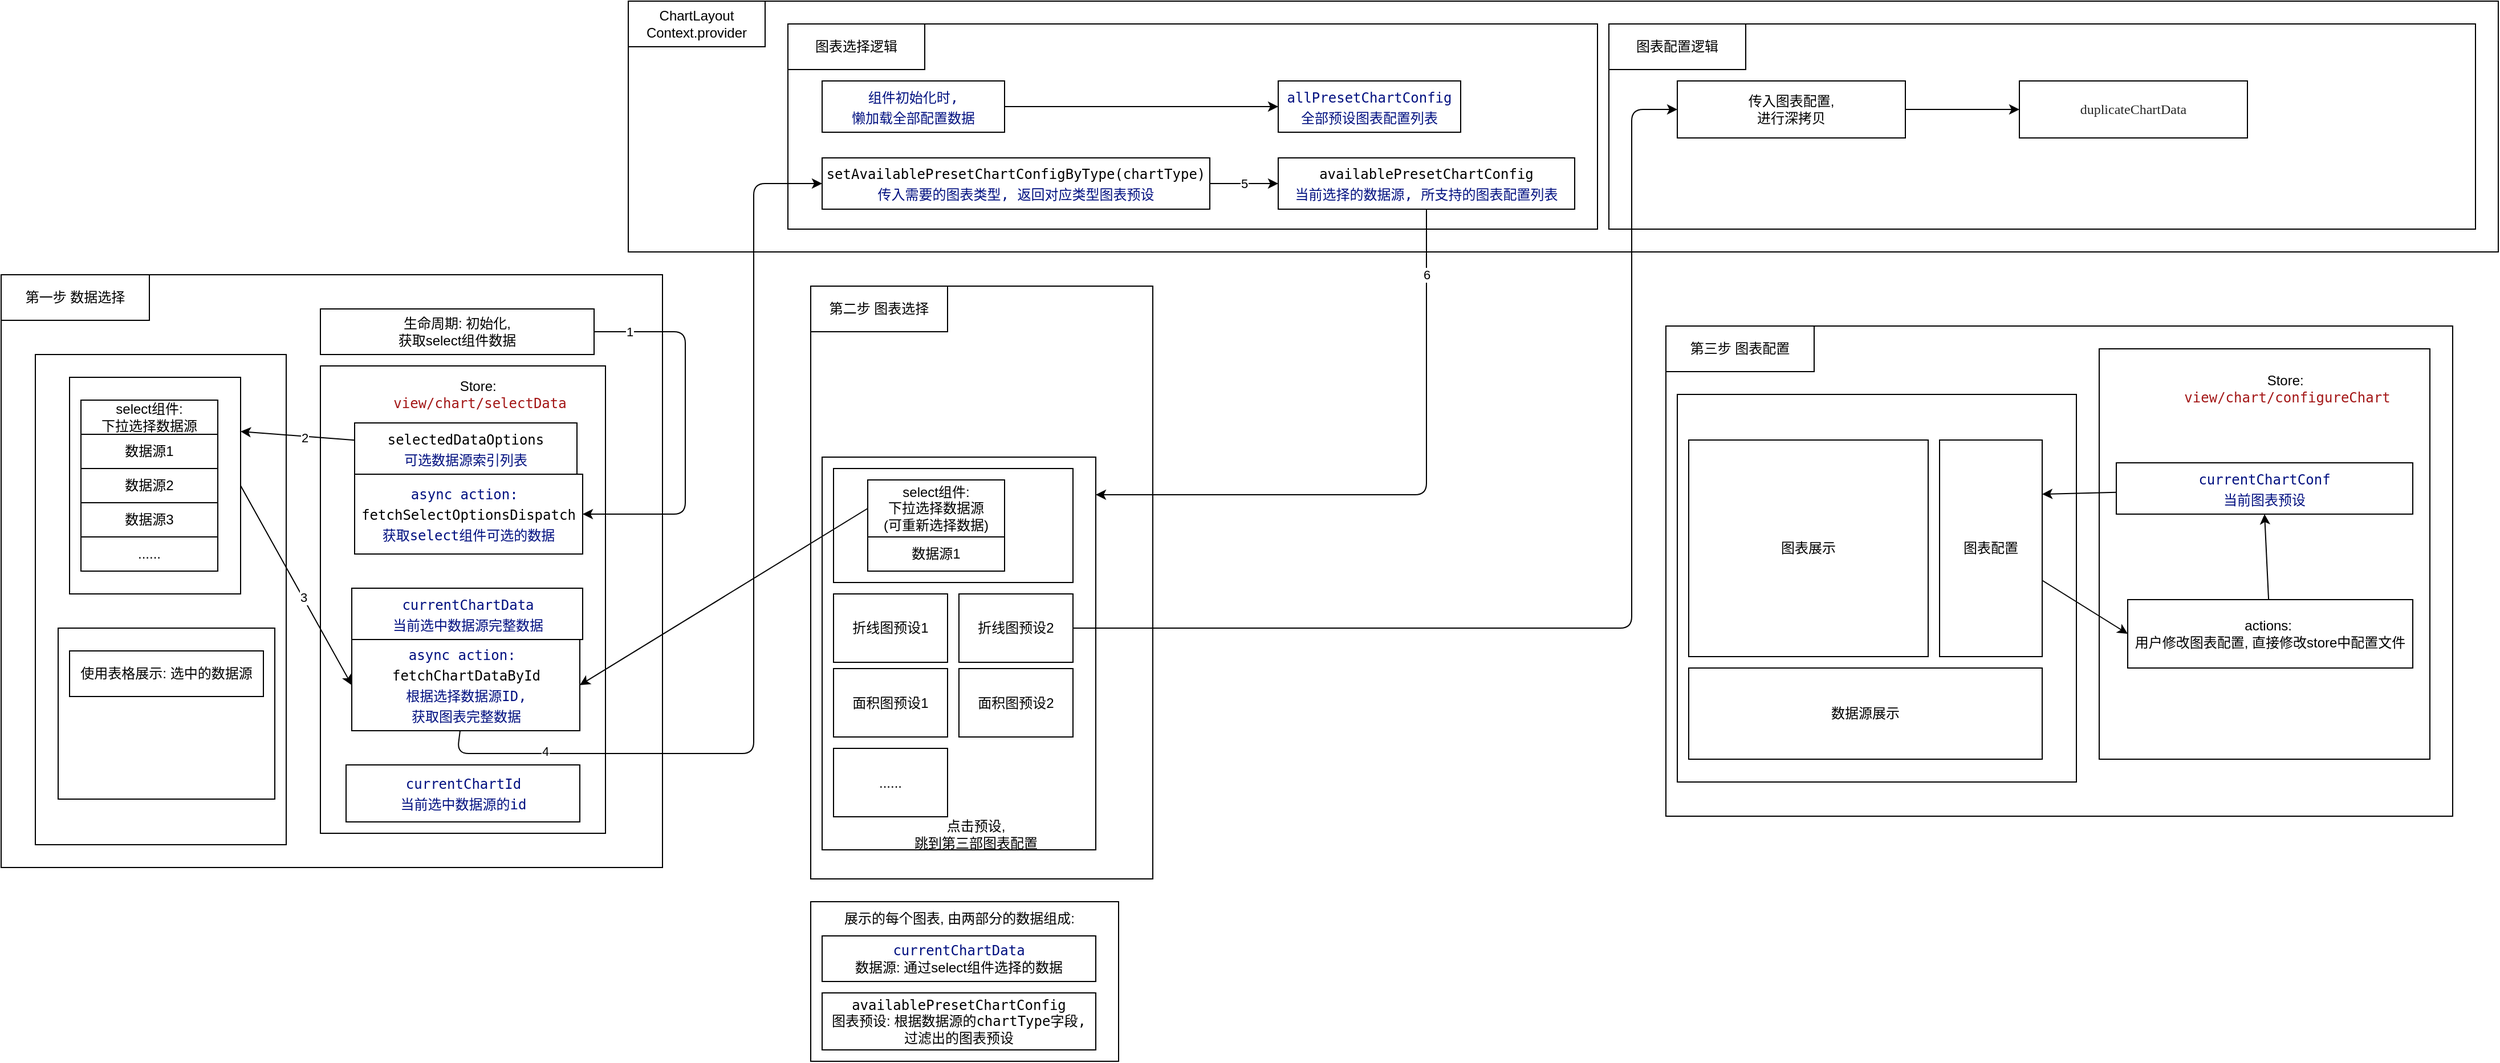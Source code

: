 <mxfile>
    <diagram id="_ERIA1zSipQTDJqZzZRD" name="第 1 页">
        <mxGraphModel dx="2125" dy="2286" grid="1" gridSize="10" guides="1" tooltips="1" connect="1" arrows="1" fold="1" page="1" pageScale="1" pageWidth="827" pageHeight="1169" math="0" shadow="0">
            <root>
                <mxCell id="0"/>
                <mxCell id="1" parent="0"/>
                <mxCell id="17" value="" style="rounded=0;whiteSpace=wrap;html=1;" parent="1" vertex="1">
                    <mxGeometry x="40" y="200" width="580" height="520" as="geometry"/>
                </mxCell>
                <mxCell id="16" value="第一步 数据选择" style="rounded=0;whiteSpace=wrap;html=1;" parent="1" vertex="1">
                    <mxGeometry x="40" y="200" width="130" height="40" as="geometry"/>
                </mxCell>
                <mxCell id="26" value="" style="rounded=0;whiteSpace=wrap;html=1;" parent="1" vertex="1">
                    <mxGeometry x="320" y="280" width="250" height="410" as="geometry"/>
                </mxCell>
                <mxCell id="27" value="Store:&amp;nbsp;&lt;br&gt;&lt;span style=&quot;color: rgb(163, 21, 21); background-color: rgb(255, 255, 255); font-family: &amp;quot;Input Mono&amp;quot;, &amp;quot;Fira Code&amp;quot;, monospace, Menlo, Monaco, &amp;quot;Courier New&amp;quot;, monospace;&quot;&gt;view/chart/selectData&lt;/span&gt;" style="text;html=1;strokeColor=none;fillColor=none;align=center;verticalAlign=middle;whiteSpace=wrap;rounded=0;" parent="1" vertex="1">
                    <mxGeometry x="345" y="280" width="230" height="50" as="geometry"/>
                </mxCell>
                <mxCell id="28" value="&lt;div style=&quot;color: rgb(59, 59, 59); background-color: rgb(255, 255, 255); font-family: &amp;quot;Input Mono&amp;quot;, &amp;quot;Fira Code&amp;quot;, monospace, Menlo, Monaco, &amp;quot;Courier New&amp;quot;, monospace; line-height: 18px;&quot;&gt;&lt;div style=&quot;color: rgb(0, 0, 0); line-height: 18px;&quot;&gt;selectedDataOptions&lt;/div&gt;&lt;/div&gt;&lt;div style=&quot;color: rgb(59, 59, 59); background-color: rgb(255, 255, 255); font-family: &amp;quot;Input Mono&amp;quot;, &amp;quot;Fira Code&amp;quot;, monospace, Menlo, Monaco, &amp;quot;Courier New&amp;quot;, monospace; line-height: 18px;&quot;&gt;&lt;span style=&quot;color: rgb(0, 16, 128);&quot;&gt;可选数据源索引列表&lt;/span&gt;&lt;span style=&quot;color: rgb(0, 16, 128);&quot;&gt;&lt;br&gt;&lt;/span&gt;&lt;/div&gt;" style="rounded=0;whiteSpace=wrap;html=1;" parent="1" vertex="1">
                    <mxGeometry x="350" y="330" width="195" height="45" as="geometry"/>
                </mxCell>
                <mxCell id="30" value="&lt;div style=&quot;background-color: rgb(255, 255, 255); font-family: &amp;quot;Input Mono&amp;quot;, &amp;quot;Fira Code&amp;quot;, monospace, Menlo, Monaco, &amp;quot;Courier New&amp;quot;, monospace; line-height: 18px;&quot;&gt;&lt;div style=&quot;color: rgb(59, 59, 59); line-height: 18px;&quot;&gt;&lt;span style=&quot;color: #001080;&quot;&gt;currentChartData&lt;/span&gt;&lt;/div&gt;&lt;/div&gt;&lt;div style=&quot;background-color: rgb(255, 255, 255); font-family: &amp;quot;Input Mono&amp;quot;, &amp;quot;Fira Code&amp;quot;, monospace, Menlo, Monaco, &amp;quot;Courier New&amp;quot;, monospace; line-height: 18px;&quot;&gt;&lt;font color=&quot;#001080&quot;&gt;当前选中数据源完整数据&lt;/font&gt;&lt;/div&gt;" style="rounded=0;whiteSpace=wrap;html=1;" parent="1" vertex="1">
                    <mxGeometry x="347.5" y="475" width="202.5" height="45" as="geometry"/>
                </mxCell>
                <mxCell id="39" value="&lt;div style=&quot;background-color: rgb(255, 255, 255); font-family: &amp;quot;Input Mono&amp;quot;, &amp;quot;Fira Code&amp;quot;, monospace, Menlo, Monaco, &amp;quot;Courier New&amp;quot;, monospace; line-height: 18px;&quot;&gt;&lt;div style=&quot;color: rgb(59, 59, 59); line-height: 18px;&quot;&gt;&lt;div style=&quot;line-height: 18px;&quot;&gt;&lt;span style=&quot;color: #001080;&quot;&gt;currentChartId&lt;/span&gt;&lt;/div&gt;&lt;/div&gt;&lt;/div&gt;&lt;div style=&quot;background-color: rgb(255, 255, 255); font-family: &amp;quot;Input Mono&amp;quot;, &amp;quot;Fira Code&amp;quot;, monospace, Menlo, Monaco, &amp;quot;Courier New&amp;quot;, monospace; line-height: 18px;&quot;&gt;&lt;font color=&quot;#001080&quot;&gt;当前选中数据源的id&lt;/font&gt;&lt;/div&gt;" style="rounded=0;whiteSpace=wrap;html=1;" parent="1" vertex="1">
                    <mxGeometry x="342.5" y="630" width="205" height="50" as="geometry"/>
                </mxCell>
                <mxCell id="40" value="" style="rounded=0;whiteSpace=wrap;html=1;" parent="1" vertex="1">
                    <mxGeometry x="750" y="210" width="300" height="520" as="geometry"/>
                </mxCell>
                <mxCell id="41" value="第二步 图表选择" style="rounded=0;whiteSpace=wrap;html=1;" parent="1" vertex="1">
                    <mxGeometry x="750" y="210" width="120" height="40" as="geometry"/>
                </mxCell>
                <mxCell id="70" value="" style="rounded=0;whiteSpace=wrap;html=1;fontSize=12;" parent="1" vertex="1">
                    <mxGeometry x="760" y="360" width="240" height="344.5" as="geometry"/>
                </mxCell>
                <mxCell id="57" value="折线图预设1" style="rounded=0;whiteSpace=wrap;html=1;" parent="1" vertex="1">
                    <mxGeometry x="770" y="480" width="100" height="60" as="geometry"/>
                </mxCell>
                <mxCell id="58" value="折线图预设2" style="rounded=0;whiteSpace=wrap;html=1;" parent="1" vertex="1">
                    <mxGeometry x="880" y="480" width="100" height="60" as="geometry"/>
                </mxCell>
                <mxCell id="62" value="面积图预设1" style="rounded=0;whiteSpace=wrap;html=1;" parent="1" vertex="1">
                    <mxGeometry x="770" y="545.5" width="100" height="60" as="geometry"/>
                </mxCell>
                <mxCell id="63" value="面积图预设2" style="rounded=0;whiteSpace=wrap;html=1;" parent="1" vertex="1">
                    <mxGeometry x="880" y="545.5" width="100" height="60" as="geometry"/>
                </mxCell>
                <mxCell id="65" value="......" style="rounded=0;whiteSpace=wrap;html=1;" parent="1" vertex="1">
                    <mxGeometry x="770" y="615.5" width="100" height="60" as="geometry"/>
                </mxCell>
                <mxCell id="86" value="" style="rounded=0;whiteSpace=wrap;html=1;" parent="1" vertex="1">
                    <mxGeometry x="1500" y="245" width="690" height="430" as="geometry"/>
                </mxCell>
                <mxCell id="87" value="第三步 图表配置" style="rounded=0;whiteSpace=wrap;html=1;" parent="1" vertex="1">
                    <mxGeometry x="1500" y="245" width="130" height="40" as="geometry"/>
                </mxCell>
                <mxCell id="88" value="" style="rounded=0;whiteSpace=wrap;html=1;" parent="1" vertex="1">
                    <mxGeometry x="1880" y="265" width="290" height="360" as="geometry"/>
                </mxCell>
                <mxCell id="89" value="Store:&amp;nbsp;&lt;br&gt;&lt;span style=&quot;color: rgb(163, 21, 21); background-color: rgb(255, 255, 255); font-family: &amp;quot;Input Mono&amp;quot;, &amp;quot;Fira Code&amp;quot;, monospace, Menlo, Monaco, &amp;quot;Courier New&amp;quot;, monospace;&quot;&gt;view/chart/&lt;/span&gt;&lt;font face=&quot;Input Mono, Fira Code, monospace, Menlo, Monaco, Courier New, monospace&quot; color=&quot;#a31515&quot;&gt;configureChart&lt;/font&gt;" style="text;html=1;strokeColor=none;fillColor=none;align=center;verticalAlign=middle;whiteSpace=wrap;rounded=0;" parent="1" vertex="1">
                    <mxGeometry x="1930" y="275" width="230" height="50" as="geometry"/>
                </mxCell>
                <mxCell id="90" value="&lt;div style=&quot;background-color: rgb(255, 255, 255); font-family: &amp;quot;Input Mono&amp;quot;, &amp;quot;Fira Code&amp;quot;, monospace, Menlo, Monaco, &amp;quot;Courier New&amp;quot;, monospace; line-height: 18px;&quot;&gt;&lt;div style=&quot;line-height: 18px;&quot;&gt;&lt;font color=&quot;#001080&quot;&gt;currentChartConf&lt;/font&gt;&lt;/div&gt;&lt;/div&gt;&lt;div style=&quot;background-color: rgb(255, 255, 255); font-family: &amp;quot;Input Mono&amp;quot;, &amp;quot;Fira Code&amp;quot;, monospace, Menlo, Monaco, &amp;quot;Courier New&amp;quot;, monospace; line-height: 18px;&quot;&gt;&lt;font color=&quot;#001080&quot;&gt;当前图表预设&lt;/font&gt;&lt;/div&gt;" style="rounded=0;whiteSpace=wrap;html=1;" parent="1" vertex="1">
                    <mxGeometry x="1895" y="365" width="260" height="45" as="geometry"/>
                </mxCell>
                <mxCell id="94" value="" style="rounded=0;whiteSpace=wrap;html=1;fontSize=12;" parent="1" vertex="1">
                    <mxGeometry x="1510" y="305" width="350" height="340" as="geometry"/>
                </mxCell>
                <mxCell id="99" value="图表展示" style="rounded=0;whiteSpace=wrap;html=1;" parent="1" vertex="1">
                    <mxGeometry x="1520" y="345" width="210" height="190" as="geometry"/>
                </mxCell>
                <mxCell id="108" style="edgeStyle=none;html=1;entryX=0;entryY=0.5;entryDx=0;entryDy=0;fontSize=12;" parent="1" source="101" target="107" edge="1">
                    <mxGeometry relative="1" as="geometry"/>
                </mxCell>
                <mxCell id="101" value="图表配置" style="rounded=0;whiteSpace=wrap;html=1;" parent="1" vertex="1">
                    <mxGeometry x="1740" y="345" width="90" height="190" as="geometry"/>
                </mxCell>
                <mxCell id="102" value="数据源展示" style="rounded=0;whiteSpace=wrap;html=1;" parent="1" vertex="1">
                    <mxGeometry x="1520" y="545" width="310" height="80" as="geometry"/>
                </mxCell>
                <mxCell id="103" style="edgeStyle=none;html=1;entryX=1;entryY=0.25;entryDx=0;entryDy=0;fontSize=12;" parent="1" source="90" target="101" edge="1">
                    <mxGeometry relative="1" as="geometry"/>
                </mxCell>
                <mxCell id="106" value="点击预设, &lt;br&gt;跳到第三部图表配置" style="text;html=1;strokeColor=none;fillColor=none;align=center;verticalAlign=middle;whiteSpace=wrap;rounded=0;fontSize=12;" parent="1" vertex="1">
                    <mxGeometry x="830" y="675.5" width="130" height="30" as="geometry"/>
                </mxCell>
                <mxCell id="109" style="edgeStyle=none;html=1;entryX=0.5;entryY=1;entryDx=0;entryDy=0;fontSize=12;" parent="1" source="107" target="90" edge="1">
                    <mxGeometry relative="1" as="geometry"/>
                </mxCell>
                <mxCell id="111" value="" style="rounded=0;whiteSpace=wrap;html=1;" parent="1" vertex="1">
                    <mxGeometry x="70" y="270" width="220" height="430" as="geometry"/>
                </mxCell>
                <mxCell id="107" value="&lt;font style=&quot;font-size: 12px;&quot;&gt;actions:&amp;nbsp;&lt;br&gt;用户修改图表配置, 直接修改store中配置文件&lt;br&gt;&lt;/font&gt;" style="rounded=0;whiteSpace=wrap;html=1;fontSize=10;" parent="1" vertex="1">
                    <mxGeometry x="1905" y="485" width="250" height="60" as="geometry"/>
                </mxCell>
                <mxCell id="141" style="edgeStyle=none;html=1;exitX=1;exitY=0.5;exitDx=0;exitDy=0;entryX=0;entryY=0.5;entryDx=0;entryDy=0;" parent="1" source="18" target="139" edge="1">
                    <mxGeometry relative="1" as="geometry"/>
                </mxCell>
                <mxCell id="160" value="3" style="edgeLabel;html=1;align=center;verticalAlign=middle;resizable=0;points=[];" parent="141" vertex="1" connectable="0">
                    <mxGeometry x="0.116" relative="1" as="geometry">
                        <mxPoint as="offset"/>
                    </mxGeometry>
                </mxCell>
                <mxCell id="18" value="" style="rounded=0;whiteSpace=wrap;html=1;" parent="1" vertex="1">
                    <mxGeometry x="100" y="290" width="150" height="190" as="geometry"/>
                </mxCell>
                <mxCell id="20" value="数据源2" style="rounded=0;whiteSpace=wrap;html=1;" parent="1" vertex="1">
                    <mxGeometry x="110" y="370" width="120" height="30" as="geometry"/>
                </mxCell>
                <mxCell id="21" value="数据源3" style="rounded=0;whiteSpace=wrap;html=1;" parent="1" vertex="1">
                    <mxGeometry x="110" y="400" width="120" height="30" as="geometry"/>
                </mxCell>
                <mxCell id="23" value="......" style="rounded=0;whiteSpace=wrap;html=1;" parent="1" vertex="1">
                    <mxGeometry x="110" y="430" width="120" height="30" as="geometry"/>
                </mxCell>
                <mxCell id="24" value="select组件: &lt;br&gt;下拉选择数据源" style="rounded=0;whiteSpace=wrap;html=1;" parent="1" vertex="1">
                    <mxGeometry x="110" y="310" width="120" height="30" as="geometry"/>
                </mxCell>
                <mxCell id="29" style="edgeStyle=none;html=1;entryX=1;entryY=0.25;entryDx=0;entryDy=0;" parent="1" source="28" target="18" edge="1">
                    <mxGeometry relative="1" as="geometry"/>
                </mxCell>
                <mxCell id="159" value="2" style="edgeLabel;html=1;align=center;verticalAlign=middle;resizable=0;points=[];" parent="29" vertex="1" connectable="0">
                    <mxGeometry x="-0.115" y="1" relative="1" as="geometry">
                        <mxPoint as="offset"/>
                    </mxGeometry>
                </mxCell>
                <mxCell id="36" value="" style="rounded=0;whiteSpace=wrap;html=1;" parent="1" vertex="1">
                    <mxGeometry x="90" y="510" width="190" height="150" as="geometry"/>
                </mxCell>
                <mxCell id="37" value="使用表格展示: 选中的数据源" style="rounded=0;whiteSpace=wrap;html=1;" parent="1" vertex="1">
                    <mxGeometry x="100" y="530" width="170" height="40" as="geometry"/>
                </mxCell>
                <mxCell id="114" value="" style="rounded=0;whiteSpace=wrap;html=1;" parent="1" vertex="1">
                    <mxGeometry x="590" y="-40" width="1640" height="220" as="geometry"/>
                </mxCell>
                <mxCell id="116" value="ChartLayout&lt;br&gt;Context.provider" style="rounded=0;whiteSpace=wrap;html=1;" parent="1" vertex="1">
                    <mxGeometry x="590" y="-40" width="120" height="40" as="geometry"/>
                </mxCell>
                <mxCell id="137" value="&lt;div style=&quot;background-color: rgb(255, 255, 255); font-family: &amp;quot;Input Mono&amp;quot;, &amp;quot;Fira Code&amp;quot;, monospace, Menlo, Monaco, &amp;quot;Courier New&amp;quot;, monospace; line-height: 18px;&quot;&gt;&lt;div style=&quot;line-height: 18px;&quot;&gt;&lt;div style=&quot;line-height: 18px;&quot;&gt;&lt;font color=&quot;#001080&quot;&gt;async action:&amp;nbsp;&lt;/font&gt;&lt;/div&gt;&lt;div style=&quot;line-height: 18px;&quot;&gt;&lt;span style=&quot;&quot;&gt;fetchSelectOptionsDispatch&lt;/span&gt;&lt;/div&gt;&lt;/div&gt;&lt;/div&gt;&lt;div style=&quot;background-color: rgb(255, 255, 255); font-family: &amp;quot;Input Mono&amp;quot;, &amp;quot;Fira Code&amp;quot;, monospace, Menlo, Monaco, &amp;quot;Courier New&amp;quot;, monospace; line-height: 18px;&quot;&gt;&lt;font color=&quot;#001080&quot;&gt;获取select组件可选的数据&lt;/font&gt;&lt;/div&gt;" style="rounded=0;whiteSpace=wrap;html=1;" parent="1" vertex="1">
                    <mxGeometry x="350" y="375" width="200" height="70" as="geometry"/>
                </mxCell>
                <mxCell id="139" value="&lt;div style=&quot;background-color: rgb(255, 255, 255); font-family: &amp;quot;Input Mono&amp;quot;, &amp;quot;Fira Code&amp;quot;, monospace, Menlo, Monaco, &amp;quot;Courier New&amp;quot;, monospace; line-height: 18px;&quot;&gt;&lt;div style=&quot;line-height: 18px;&quot;&gt;&lt;div style=&quot;line-height: 18px;&quot;&gt;&lt;font color=&quot;#001080&quot;&gt;async action:&amp;nbsp;&lt;/font&gt;&lt;/div&gt;&lt;div style=&quot;line-height: 18px;&quot;&gt;&lt;div style=&quot;line-height: 18px;&quot;&gt;fetchChartDataById&lt;/div&gt;&lt;/div&gt;&lt;/div&gt;&lt;/div&gt;&lt;div style=&quot;background-color: rgb(255, 255, 255); font-family: &amp;quot;Input Mono&amp;quot;, &amp;quot;Fira Code&amp;quot;, monospace, Menlo, Monaco, &amp;quot;Courier New&amp;quot;, monospace; line-height: 18px;&quot;&gt;&lt;font color=&quot;#001080&quot;&gt;根据选择数据源ID,&lt;/font&gt;&lt;/div&gt;&lt;div style=&quot;background-color: rgb(255, 255, 255); font-family: &amp;quot;Input Mono&amp;quot;, &amp;quot;Fira Code&amp;quot;, monospace, Menlo, Monaco, &amp;quot;Courier New&amp;quot;, monospace; line-height: 18px;&quot;&gt;&lt;font color=&quot;#001080&quot;&gt;获取图表完整数据&lt;/font&gt;&lt;/div&gt;" style="rounded=0;whiteSpace=wrap;html=1;" parent="1" vertex="1">
                    <mxGeometry x="347.5" y="520" width="200" height="80" as="geometry"/>
                </mxCell>
                <mxCell id="144" style="edgeStyle=none;html=1;entryX=1;entryY=0.5;entryDx=0;entryDy=0;" parent="1" source="143" target="137" edge="1">
                    <mxGeometry relative="1" as="geometry">
                        <Array as="points">
                            <mxPoint x="640" y="250"/>
                            <mxPoint x="640" y="410"/>
                        </Array>
                    </mxGeometry>
                </mxCell>
                <mxCell id="158" value="1" style="edgeLabel;html=1;align=center;verticalAlign=middle;resizable=0;points=[];" parent="144" vertex="1" connectable="0">
                    <mxGeometry x="-0.853" y="-3" relative="1" as="geometry">
                        <mxPoint x="6" y="-3" as="offset"/>
                    </mxGeometry>
                </mxCell>
                <mxCell id="143" value="生命周期: 初始化, &lt;br&gt;获取select组件数据" style="rounded=0;whiteSpace=wrap;html=1;" parent="1" vertex="1">
                    <mxGeometry x="320" y="230" width="240" height="40" as="geometry"/>
                </mxCell>
                <mxCell id="150" value="" style="rounded=0;whiteSpace=wrap;html=1;" parent="1" vertex="1">
                    <mxGeometry x="770" y="370" width="210" height="100" as="geometry"/>
                </mxCell>
                <mxCell id="149" value="select组件: &lt;br&gt;下拉选择数据源&lt;br&gt;(可重新选择数据)" style="rounded=0;whiteSpace=wrap;html=1;" parent="1" vertex="1">
                    <mxGeometry x="800" y="380" width="120" height="50" as="geometry"/>
                </mxCell>
                <mxCell id="19" value="数据源1" style="rounded=0;whiteSpace=wrap;html=1;" parent="1" vertex="1">
                    <mxGeometry x="800" y="430" width="120" height="30" as="geometry"/>
                </mxCell>
                <mxCell id="151" value="" style="endArrow=classic;html=1;entryX=1;entryY=0.5;entryDx=0;entryDy=0;exitX=0;exitY=0.5;exitDx=0;exitDy=0;" parent="1" source="149" target="139" edge="1">
                    <mxGeometry width="50" height="50" relative="1" as="geometry">
                        <mxPoint x="729.289" y="455" as="sourcePoint"/>
                        <mxPoint x="729.289" y="405" as="targetPoint"/>
                    </mxGeometry>
                </mxCell>
                <mxCell id="155" value="数据源1" style="rounded=0;whiteSpace=wrap;html=1;" parent="1" vertex="1">
                    <mxGeometry x="110" y="340" width="120" height="30" as="geometry"/>
                </mxCell>
                <mxCell id="163" value="" style="rounded=0;whiteSpace=wrap;html=1;" parent="1" vertex="1">
                    <mxGeometry x="750" y="750" width="270" height="140" as="geometry"/>
                </mxCell>
                <mxCell id="164" value="展示的每个图表, 由两部分的数据组成:" style="text;html=1;strokeColor=none;fillColor=none;align=center;verticalAlign=middle;whiteSpace=wrap;rounded=0;" parent="1" vertex="1">
                    <mxGeometry x="773.75" y="750" width="212.5" height="30" as="geometry"/>
                </mxCell>
                <mxCell id="165" value="&lt;span style=&quot;color: rgb(0, 16, 128); font-family: &amp;quot;Input Mono&amp;quot;, &amp;quot;Fira Code&amp;quot;, monospace, Menlo, Monaco, &amp;quot;Courier New&amp;quot;, monospace; background-color: rgb(255, 255, 255);&quot;&gt;currentChartData&lt;/span&gt;&lt;br&gt;数据源: 通过select组件选择的数据" style="rounded=0;whiteSpace=wrap;html=1;" parent="1" vertex="1">
                    <mxGeometry x="760" y="780" width="240" height="40" as="geometry"/>
                </mxCell>
                <mxCell id="166" value="&lt;span style=&quot;font-family: &amp;quot;Input Mono&amp;quot;, &amp;quot;Fira Code&amp;quot;, monospace, Menlo, Monaco, &amp;quot;Courier New&amp;quot;, monospace; background-color: rgb(255, 255, 255);&quot;&gt;availablePresetChartConfig&lt;br&gt;&lt;/span&gt;图表预设: 根据数据源的&lt;span style=&quot;background-color: rgb(255, 255, 255); font-family: &amp;quot;Input Mono&amp;quot;, &amp;quot;Fira Code&amp;quot;, monospace, Menlo, Monaco, &amp;quot;Courier New&amp;quot;, monospace;&quot;&gt;chartType字段,&lt;br&gt;过滤出的图表预设&lt;br&gt;&lt;/span&gt;" style="rounded=0;whiteSpace=wrap;html=1;" parent="1" vertex="1">
                    <mxGeometry x="760" y="830" width="240" height="50" as="geometry"/>
                </mxCell>
                <mxCell id="167" value="" style="rounded=0;whiteSpace=wrap;html=1;" parent="1" vertex="1">
                    <mxGeometry x="730" y="-20" width="710" height="180" as="geometry"/>
                </mxCell>
                <mxCell id="117" value="&lt;div style=&quot;color: rgb(59, 59, 59); background-color: rgb(255, 255, 255); font-family: &amp;quot;Input Mono&amp;quot;, &amp;quot;Fira Code&amp;quot;, monospace, Menlo, Monaco, &amp;quot;Courier New&amp;quot;, monospace; line-height: 18px;&quot;&gt;&lt;div style=&quot;line-height: 18px;&quot;&gt;&lt;span style=&quot;color: #001080;&quot;&gt;allPresetChartConfig&lt;/span&gt;&lt;/div&gt;&lt;/div&gt;&lt;div style=&quot;color: rgb(59, 59, 59); background-color: rgb(255, 255, 255); font-family: &amp;quot;Input Mono&amp;quot;, &amp;quot;Fira Code&amp;quot;, monospace, Menlo, Monaco, &amp;quot;Courier New&amp;quot;, monospace; line-height: 18px;&quot;&gt;&lt;span style=&quot;color: rgb(0, 16, 128);&quot;&gt;全部预设图表配置列表&lt;/span&gt;&lt;br&gt;&lt;/div&gt;" style="rounded=0;whiteSpace=wrap;html=1;" parent="1" vertex="1">
                    <mxGeometry x="1160" y="30" width="160" height="45" as="geometry"/>
                </mxCell>
                <mxCell id="118" value="&lt;div style=&quot;color: rgb(59, 59, 59); background-color: rgb(255, 255, 255); font-family: &amp;quot;Input Mono&amp;quot;, &amp;quot;Fira Code&amp;quot;, monospace, Menlo, Monaco, &amp;quot;Courier New&amp;quot;, monospace; line-height: 18px;&quot;&gt;&lt;div style=&quot;line-height: 18px;&quot;&gt;&lt;div style=&quot;color: rgb(0, 0, 0); line-height: 18px;&quot;&gt;availablePresetChartConfig&lt;/div&gt;&lt;/div&gt;&lt;/div&gt;&lt;div style=&quot;color: rgb(59, 59, 59); background-color: rgb(255, 255, 255); font-family: &amp;quot;Input Mono&amp;quot;, &amp;quot;Fira Code&amp;quot;, monospace, Menlo, Monaco, &amp;quot;Courier New&amp;quot;, monospace; line-height: 18px;&quot;&gt;&lt;span style=&quot;color: rgb(0, 16, 128);&quot;&gt;当前选择的数据源, 所支持的图表配置列表&lt;/span&gt;&lt;br&gt;&lt;/div&gt;" style="rounded=0;whiteSpace=wrap;html=1;" parent="1" vertex="1">
                    <mxGeometry x="1160" y="97.5" width="260" height="45" as="geometry"/>
                </mxCell>
                <mxCell id="127" value="5" style="edgeStyle=none;html=1;entryX=0;entryY=0.5;entryDx=0;entryDy=0;" parent="1" source="121" target="118" edge="1">
                    <mxGeometry relative="1" as="geometry"/>
                </mxCell>
                <mxCell id="121" value="&lt;div style=&quot;color: rgb(59, 59, 59); background-color: rgb(255, 255, 255); font-family: &amp;quot;Input Mono&amp;quot;, &amp;quot;Fira Code&amp;quot;, monospace, Menlo, Monaco, &amp;quot;Courier New&amp;quot;, monospace; line-height: 18px;&quot;&gt;&lt;div style=&quot;line-height: 18px;&quot;&gt;&lt;div style=&quot;color: rgb(0, 0, 0); line-height: 18px;&quot;&gt;&lt;div style=&quot;line-height: 18px;&quot;&gt;setAvailablePresetChartConfigByType(chartType)&lt;/div&gt;&lt;/div&gt;&lt;/div&gt;&lt;/div&gt;&lt;div style=&quot;background-color: rgb(255, 255, 255); font-family: &amp;quot;Input Mono&amp;quot;, &amp;quot;Fira Code&amp;quot;, monospace, Menlo, Monaco, &amp;quot;Courier New&amp;quot;, monospace; line-height: 18px;&quot;&gt;&lt;font color=&quot;#001080&quot;&gt;传入需要的图表类型, 返回对应类型图表预设&lt;/font&gt;&lt;/div&gt;" style="rounded=0;whiteSpace=wrap;html=1;" parent="1" vertex="1">
                    <mxGeometry x="760" y="97.5" width="340" height="45" as="geometry"/>
                </mxCell>
                <mxCell id="126" style="edgeStyle=none;html=1;entryX=0;entryY=0.5;entryDx=0;entryDy=0;" parent="1" source="124" target="117" edge="1">
                    <mxGeometry relative="1" as="geometry"/>
                </mxCell>
                <mxCell id="124" value="&lt;div style=&quot;background-color: rgb(255, 255, 255); font-family: &amp;quot;Input Mono&amp;quot;, &amp;quot;Fira Code&amp;quot;, monospace, Menlo, Monaco, &amp;quot;Courier New&amp;quot;, monospace; line-height: 18px;&quot;&gt;&lt;div style=&quot;line-height: 18px;&quot;&gt;&lt;font color=&quot;#001080&quot;&gt;组件初始化时,&lt;/font&gt;&lt;/div&gt;&lt;div style=&quot;line-height: 18px;&quot;&gt;&lt;font color=&quot;#001080&quot;&gt;懒加载全部配置数据&lt;/font&gt;&lt;/div&gt;&lt;/div&gt;" style="rounded=0;whiteSpace=wrap;html=1;" parent="1" vertex="1">
                    <mxGeometry x="760" y="30" width="160" height="45" as="geometry"/>
                </mxCell>
                <mxCell id="156" style="edgeStyle=none;html=1;entryX=0;entryY=0.5;entryDx=0;entryDy=0;" parent="1" source="139" target="121" edge="1">
                    <mxGeometry relative="1" as="geometry">
                        <Array as="points">
                            <mxPoint x="440" y="620"/>
                            <mxPoint x="700" y="620"/>
                            <mxPoint x="700" y="120"/>
                        </Array>
                    </mxGeometry>
                </mxCell>
                <mxCell id="161" value="4" style="edgeLabel;html=1;align=center;verticalAlign=middle;resizable=0;points=[];" parent="156" vertex="1" connectable="0">
                    <mxGeometry x="-0.77" y="-3" relative="1" as="geometry">
                        <mxPoint y="-5" as="offset"/>
                    </mxGeometry>
                </mxCell>
                <mxCell id="135" style="edgeStyle=none;html=1;" parent="1" source="118" edge="1">
                    <mxGeometry relative="1" as="geometry">
                        <Array as="points">
                            <mxPoint x="1290" y="393"/>
                        </Array>
                        <mxPoint x="1000" y="393" as="targetPoint"/>
                    </mxGeometry>
                </mxCell>
                <mxCell id="162" value="6" style="edgeLabel;html=1;align=center;verticalAlign=middle;resizable=0;points=[];" parent="135" vertex="1" connectable="0">
                    <mxGeometry x="-0.884" y="2" relative="1" as="geometry">
                        <mxPoint x="-2" y="26" as="offset"/>
                    </mxGeometry>
                </mxCell>
                <mxCell id="168" value="图表选择逻辑" style="rounded=0;whiteSpace=wrap;html=1;" parent="1" vertex="1">
                    <mxGeometry x="730" y="-20" width="120" height="40" as="geometry"/>
                </mxCell>
                <mxCell id="169" value="" style="rounded=0;whiteSpace=wrap;html=1;" parent="1" vertex="1">
                    <mxGeometry x="1450" y="-20" width="760" height="180" as="geometry"/>
                </mxCell>
                <mxCell id="170" value="图表配置逻辑" style="rounded=0;whiteSpace=wrap;html=1;" parent="1" vertex="1">
                    <mxGeometry x="1450" y="-20" width="120" height="40" as="geometry"/>
                </mxCell>
                <mxCell id="174" style="edgeStyle=none;html=1;entryX=0;entryY=0.5;entryDx=0;entryDy=0;" parent="1" source="171" target="173" edge="1">
                    <mxGeometry relative="1" as="geometry"/>
                </mxCell>
                <mxCell id="171" value="传入图表配置, &lt;br&gt;进行深拷贝" style="rounded=0;whiteSpace=wrap;html=1;" parent="1" vertex="1">
                    <mxGeometry x="1510" y="30" width="200" height="50" as="geometry"/>
                </mxCell>
                <mxCell id="172" style="edgeStyle=none;html=1;entryX=0;entryY=0.5;entryDx=0;entryDy=0;" parent="1" source="58" target="171" edge="1">
                    <mxGeometry relative="1" as="geometry">
                        <Array as="points">
                            <mxPoint x="1470" y="510"/>
                            <mxPoint x="1470" y="55"/>
                        </Array>
                    </mxGeometry>
                </mxCell>
                <mxCell id="173" value="&lt;span style=&quot;border-color: var(--border-color); background-color: initial; color: rgba(0, 0, 0, 0.85); font-family: &amp;quot;.SF NS&amp;quot;; text-align: start;&quot;&gt;&lt;font style=&quot;font-size: 12px;&quot;&gt;duplicateChartData&lt;/font&gt;&lt;/span&gt;" style="rounded=0;whiteSpace=wrap;html=1;" parent="1" vertex="1">
                    <mxGeometry x="1810" y="30" width="200" height="50" as="geometry"/>
                </mxCell>
            </root>
        </mxGraphModel>
    </diagram>
</mxfile>
